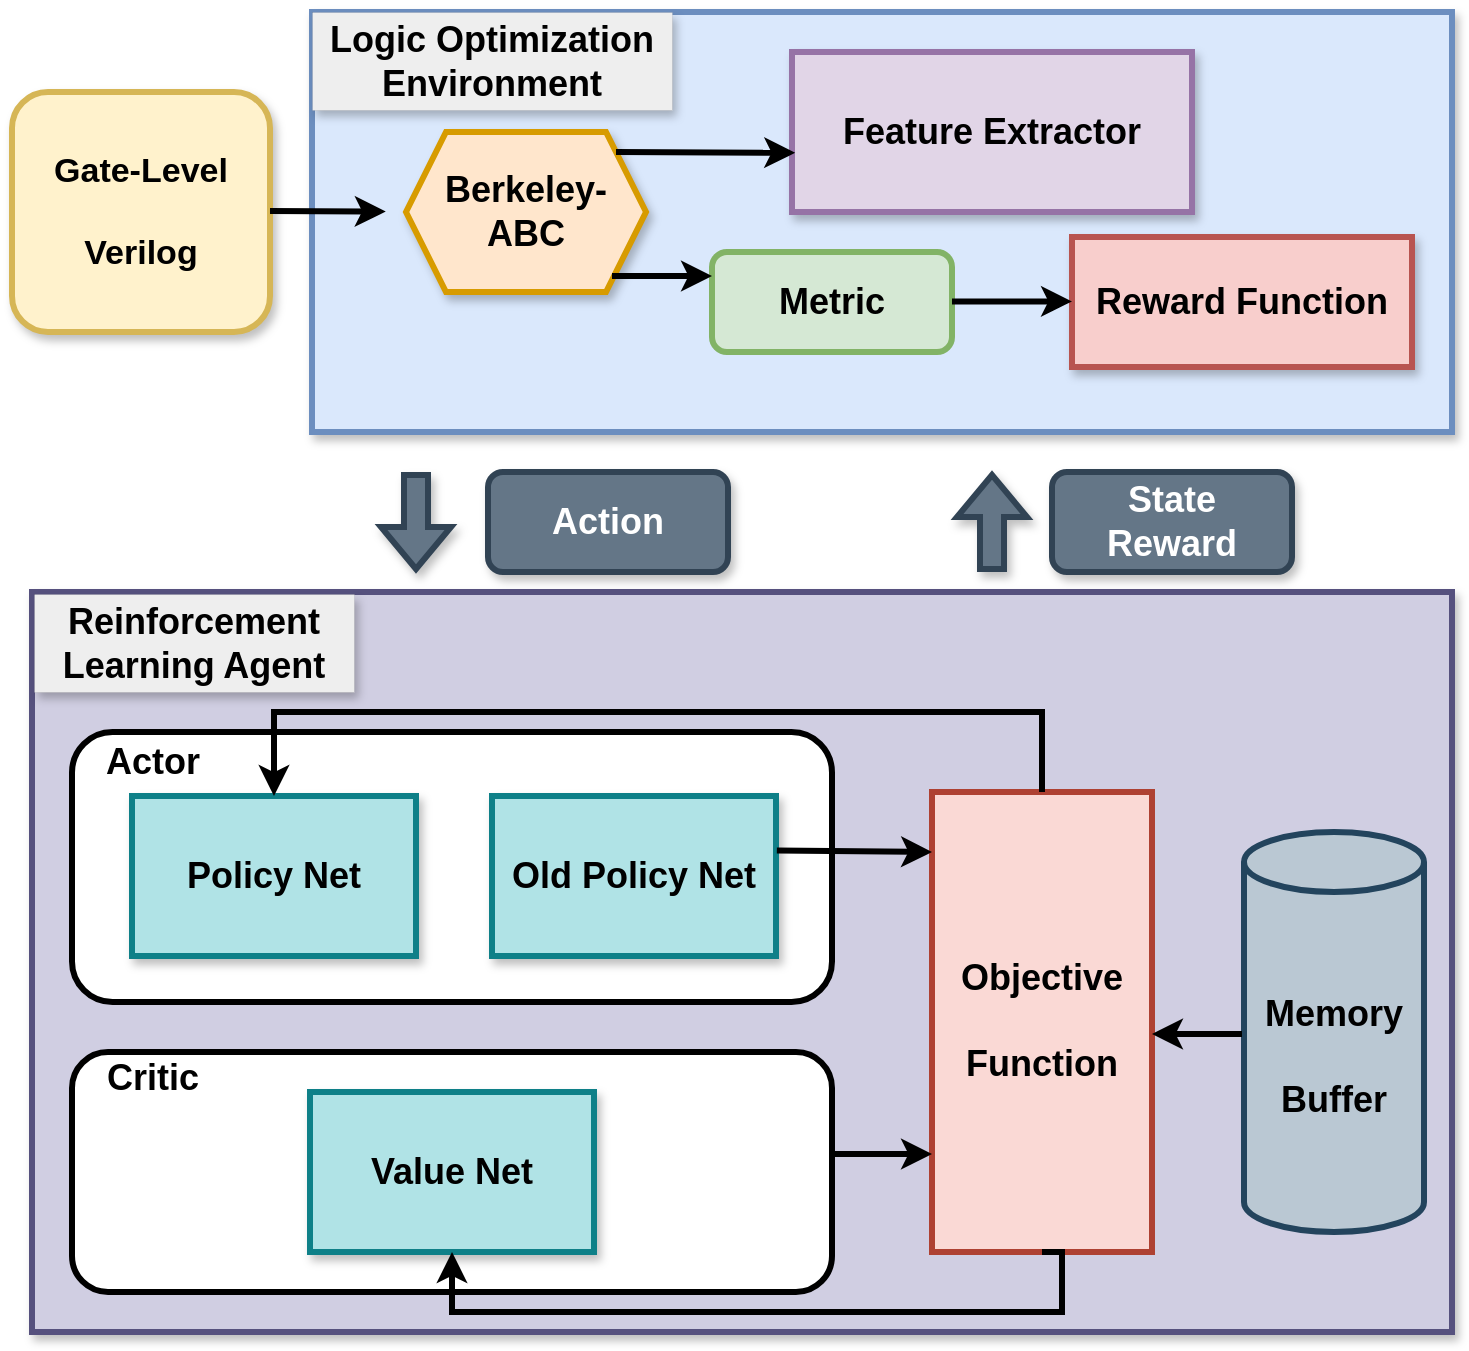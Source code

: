<mxfile version="24.7.6">
  <diagram name="第 1 页" id="y6g35xjj4APtBhoC3D7p">
    <mxGraphModel dx="1585" dy="928" grid="1" gridSize="10" guides="1" tooltips="1" connect="1" arrows="1" fold="1" page="1" pageScale="1" pageWidth="750" pageHeight="700" math="0" shadow="0">
      <root>
        <mxCell id="0" />
        <mxCell id="1" parent="0" />
        <mxCell id="uOctNLvVrp7-WB9e10jX-1" value="&lt;b style=&quot;font-size: 17px;&quot;&gt;&lt;font style=&quot;font-size: 17px;&quot;&gt;Gate-&lt;/font&gt;&lt;/b&gt;&lt;b style=&quot;font-size: 17px; background-color: initial;&quot;&gt;Level&lt;/b&gt;&lt;div style=&quot;font-size: 17px;&quot;&gt;&lt;div&gt;&lt;b&gt;&lt;font style=&quot;font-size: 17px;&quot;&gt;&lt;br&gt;&lt;/font&gt;&lt;/b&gt;&lt;/div&gt;&lt;div&gt;&lt;b&gt;&lt;font style=&quot;font-size: 17px;&quot;&gt;Verilog&lt;/font&gt;&lt;/b&gt;&lt;/div&gt;&lt;/div&gt;" style="rounded=1;whiteSpace=wrap;html=1;fillColor=#fff2cc;strokeColor=#d6b656;strokeWidth=3;shadow=1;" parent="1" vertex="1">
          <mxGeometry x="10" y="50" width="129" height="120" as="geometry" />
        </mxCell>
        <mxCell id="uOctNLvVrp7-WB9e10jX-2" value="" style="rounded=0;whiteSpace=wrap;html=1;fillColor=#dae8fc;strokeColor=#6c8ebf;strokeWidth=3;shadow=1;" parent="1" vertex="1">
          <mxGeometry x="160" y="10" width="570" height="210" as="geometry" />
        </mxCell>
        <mxCell id="uOctNLvVrp7-WB9e10jX-3" value="&lt;b style=&quot;&quot;&gt;&lt;font style=&quot;font-size: 18px;&quot;&gt;Feature Extractor&lt;/font&gt;&lt;/b&gt;" style="rounded=0;whiteSpace=wrap;html=1;fillColor=#e1d5e7;strokeColor=#9673a6;strokeWidth=3;shadow=1;" parent="1" vertex="1">
          <mxGeometry x="400" y="30" width="200" height="80" as="geometry" />
        </mxCell>
        <mxCell id="uOctNLvVrp7-WB9e10jX-4" value="&lt;span style=&quot;font-size: 18px;&quot;&gt;&lt;b&gt;Berkeley-ABC&lt;/b&gt;&lt;/span&gt;" style="shape=hexagon;perimeter=hexagonPerimeter2;whiteSpace=wrap;html=1;fixedSize=1;fillColor=#ffe6cc;strokeColor=#d79b00;strokeWidth=3;shadow=1;rounded=0;" parent="1" vertex="1">
          <mxGeometry x="207" y="70" width="120" height="80" as="geometry" />
        </mxCell>
        <mxCell id="uOctNLvVrp7-WB9e10jX-5" value="&lt;font size=&quot;1&quot; style=&quot;&quot;&gt;&lt;b style=&quot;font-size: 18px;&quot;&gt;Metric&lt;/b&gt;&lt;/font&gt;" style="rounded=1;whiteSpace=wrap;html=1;fillColor=#d5e8d4;strokeColor=#82b366;strokeWidth=3;" parent="1" vertex="1">
          <mxGeometry x="360" y="130" width="120" height="50" as="geometry" />
        </mxCell>
        <mxCell id="uOctNLvVrp7-WB9e10jX-6" value="&lt;b style=&quot;&quot;&gt;&lt;font style=&quot;font-size: 18px;&quot;&gt;Reward Function&lt;/font&gt;&lt;/b&gt;" style="rounded=0;whiteSpace=wrap;html=1;fillColor=#f8cecc;strokeColor=#b85450;strokeWidth=3;shadow=1;" parent="1" vertex="1">
          <mxGeometry x="540" y="122.5" width="170" height="65" as="geometry" />
        </mxCell>
        <mxCell id="uOctNLvVrp7-WB9e10jX-7" value="" style="endArrow=classic;html=1;rounded=0;strokeWidth=3;entryX=-0.004;entryY=0.225;entryDx=0;entryDy=0;entryPerimeter=0;" parent="1" edge="1">
          <mxGeometry width="50" height="50" relative="1" as="geometry">
            <mxPoint x="139" y="109.5" as="sourcePoint" />
            <mxPoint x="196.88" y="109.75" as="targetPoint" />
          </mxGeometry>
        </mxCell>
        <mxCell id="uOctNLvVrp7-WB9e10jX-12" value="" style="endArrow=classic;html=1;rounded=0;strokeWidth=3;entryX=0.008;entryY=0.63;entryDx=0;entryDy=0;entryPerimeter=0;" parent="1" target="uOctNLvVrp7-WB9e10jX-3" edge="1">
          <mxGeometry width="50" height="50" relative="1" as="geometry">
            <mxPoint x="312" y="80" as="sourcePoint" />
            <mxPoint x="360" y="80" as="targetPoint" />
          </mxGeometry>
        </mxCell>
        <mxCell id="uOctNLvVrp7-WB9e10jX-13" value="" style="endArrow=classic;html=1;rounded=0;strokeWidth=3;" parent="1" edge="1">
          <mxGeometry width="50" height="50" relative="1" as="geometry">
            <mxPoint x="310" y="142" as="sourcePoint" />
            <mxPoint x="360" y="142" as="targetPoint" />
          </mxGeometry>
        </mxCell>
        <mxCell id="uOctNLvVrp7-WB9e10jX-14" value="" style="endArrow=classic;html=1;rounded=0;strokeWidth=3;" parent="1" edge="1">
          <mxGeometry width="50" height="50" relative="1" as="geometry">
            <mxPoint x="480" y="154.7" as="sourcePoint" />
            <mxPoint x="540" y="154.7" as="targetPoint" />
          </mxGeometry>
        </mxCell>
        <mxCell id="uOctNLvVrp7-WB9e10jX-16" value="&lt;font size=&quot;1&quot; style=&quot;&quot;&gt;&lt;b style=&quot;font-size: 18px;&quot;&gt;Action&lt;/b&gt;&lt;/font&gt;&lt;span style=&quot;color: rgba(0, 0, 0, 0); font-family: monospace; font-size: 0px; text-align: start; text-wrap: nowrap;&quot;&gt;%3CmxGraphModel%3E%3Croot%3E%3CmxCell%20id%3D%220%22%2F%3E%3CmxCell%20id%3D%221%22%20parent%3D%220%22%2F%3E%3CmxCell%20id%3D%222%22%20value%3D%22%26lt%3Bfont%20size%3D%26quot%3B1%26quot%3B%20style%3D%26quot%3B%26quot%3B%26gt%3B%26lt%3Bb%20style%3D%26quot%3Bfont-size%3A%2018px%3B%26quot%3B%26gt%3BMetric%26lt%3B%2Fb%26gt%3B%26lt%3B%2Ffont%26gt%3B%22%20style%3D%22rounded%3D1%3BwhiteSpace%3Dwrap%3Bhtml%3D1%3BfillColor%3D%23dae8fc%3BstrokeColor%3D%236c8ebf%3BstrokeWidth%3D3%3B%22%20vertex%3D%221%22%20parent%3D%221%22%3E%3CmxGeometry%20x%3D%22340%22%20y%3D%22130%22%20width%3D%22120%22%20height%3D%2250%22%20as%3D%22geometry%22%2F%3E%3C%2FmxCell%3E%3C%2Froot%3E%3C%2FmxGraphModel%3E&lt;/span&gt;" style="rounded=1;whiteSpace=wrap;html=1;fillColor=#647687;strokeColor=#314354;strokeWidth=3;fontColor=#ffffff;shadow=1;" parent="1" vertex="1">
          <mxGeometry x="248" y="240" width="120" height="50" as="geometry" />
        </mxCell>
        <mxCell id="uOctNLvVrp7-WB9e10jX-17" value="&lt;span style=&quot;font-size: 18px;&quot;&gt;&lt;b&gt;State&lt;/b&gt;&lt;/span&gt;&lt;div&gt;&lt;span style=&quot;font-size: 18px;&quot;&gt;&lt;b&gt;Reward&lt;/b&gt;&lt;/span&gt;&lt;/div&gt;" style="rounded=1;whiteSpace=wrap;html=1;fillColor=#647687;strokeColor=#314354;strokeWidth=3;fontColor=#ffffff;shadow=1;" parent="1" vertex="1">
          <mxGeometry x="530" y="240" width="120" height="50" as="geometry" />
        </mxCell>
        <mxCell id="uOctNLvVrp7-WB9e10jX-19" value="" style="shape=flexArrow;endArrow=classic;html=1;rounded=0;strokeWidth=3;fillColor=#647687;strokeColor=#314354;shadow=1;" parent="1" edge="1">
          <mxGeometry width="50" height="50" relative="1" as="geometry">
            <mxPoint x="212" y="240" as="sourcePoint" />
            <mxPoint x="212" y="290" as="targetPoint" />
          </mxGeometry>
        </mxCell>
        <mxCell id="uOctNLvVrp7-WB9e10jX-20" value="" style="shape=flexArrow;endArrow=classic;html=1;rounded=0;strokeWidth=3;fillColor=#647687;strokeColor=#314354;shadow=1;" parent="1" edge="1">
          <mxGeometry width="50" height="50" relative="1" as="geometry">
            <mxPoint x="500" y="290" as="sourcePoint" />
            <mxPoint x="500" y="240" as="targetPoint" />
          </mxGeometry>
        </mxCell>
        <mxCell id="uOctNLvVrp7-WB9e10jX-21" value="" style="rounded=0;whiteSpace=wrap;html=1;fillColor=#d0cee2;strokeColor=#56517e;strokeWidth=3;shadow=1;" parent="1" vertex="1">
          <mxGeometry x="20" y="300" width="710" height="370" as="geometry" />
        </mxCell>
        <mxCell id="uOctNLvVrp7-WB9e10jX-23" value="&lt;font size=&quot;1&quot; style=&quot;&quot;&gt;&lt;b style=&quot;font-size: 18px;&quot;&gt;Reinforcement Learning Agent&lt;/b&gt;&lt;/font&gt;" style="text;html=1;align=center;verticalAlign=middle;whiteSpace=wrap;rounded=0;fillColor=#eeeeee;strokeColor=#36393d;strokeWidth=0;shadow=1;" parent="1" vertex="1">
          <mxGeometry x="21" y="301" width="160" height="49" as="geometry" />
        </mxCell>
        <mxCell id="uOctNLvVrp7-WB9e10jX-24" value="" style="rounded=1;whiteSpace=wrap;html=1;strokeWidth=3;" parent="1" vertex="1">
          <mxGeometry x="40" y="370" width="380" height="135" as="geometry" />
        </mxCell>
        <mxCell id="uOctNLvVrp7-WB9e10jX-27" value="&lt;b style=&quot;&quot;&gt;&lt;font style=&quot;font-size: 18px;&quot;&gt;Policy Net&lt;/font&gt;&lt;/b&gt;" style="rounded=0;whiteSpace=wrap;html=1;fillColor=#b0e3e6;strokeColor=#0e8088;strokeWidth=3;shadow=1;" parent="1" vertex="1">
          <mxGeometry x="70" y="402" width="142" height="80" as="geometry" />
        </mxCell>
        <mxCell id="uOctNLvVrp7-WB9e10jX-28" value="&lt;b style=&quot;&quot;&gt;&lt;font style=&quot;font-size: 18px;&quot;&gt;Old Policy Net&lt;/font&gt;&lt;/b&gt;" style="rounded=0;whiteSpace=wrap;html=1;fillColor=#b0e3e6;strokeColor=#0e8088;strokeWidth=3;shadow=1;" parent="1" vertex="1">
          <mxGeometry x="250" y="402" width="142" height="80" as="geometry" />
        </mxCell>
        <mxCell id="uOctNLvVrp7-WB9e10jX-29" value="&lt;font style=&quot;font-size: 18px;&quot;&gt;&lt;b&gt;Objective&lt;/b&gt;&lt;/font&gt;&lt;div style=&quot;font-size: 18px;&quot;&gt;&lt;font style=&quot;font-size: 18px;&quot;&gt;&lt;b&gt;&lt;br&gt;&lt;/b&gt;&lt;/font&gt;&lt;/div&gt;&lt;div style=&quot;font-size: 18px;&quot;&gt;&lt;font style=&quot;font-size: 18px;&quot;&gt;&lt;b&gt;Function&lt;/b&gt;&lt;/font&gt;&lt;/div&gt;" style="rounded=0;whiteSpace=wrap;html=1;fillColor=#fad9d5;strokeColor=#ae4132;strokeWidth=3;" parent="1" vertex="1">
          <mxGeometry x="470" y="400" width="110" height="230" as="geometry" />
        </mxCell>
        <mxCell id="uOctNLvVrp7-WB9e10jX-30" value="" style="rounded=1;whiteSpace=wrap;html=1;strokeWidth=3;" parent="1" vertex="1">
          <mxGeometry x="40" y="530" width="380" height="120" as="geometry" />
        </mxCell>
        <mxCell id="uOctNLvVrp7-WB9e10jX-31" value="&lt;b style=&quot;&quot;&gt;&lt;font style=&quot;font-size: 18px;&quot;&gt;Value Net&lt;/font&gt;&lt;/b&gt;" style="rounded=0;whiteSpace=wrap;html=1;fillColor=#b0e3e6;strokeColor=#0e8088;strokeWidth=3;shadow=1;" parent="1" vertex="1">
          <mxGeometry x="159" y="550" width="142" height="80" as="geometry" />
        </mxCell>
        <mxCell id="uOctNLvVrp7-WB9e10jX-32" value="&lt;font style=&quot;font-size: 18px;&quot;&gt;&lt;b&gt;Memory&lt;/b&gt;&lt;/font&gt;&lt;div style=&quot;font-size: 18px;&quot;&gt;&lt;font style=&quot;font-size: 18px;&quot;&gt;&lt;b&gt;&lt;br&gt;&lt;/b&gt;&lt;/font&gt;&lt;/div&gt;&lt;div style=&quot;font-size: 18px;&quot;&gt;&lt;font style=&quot;font-size: 18px;&quot;&gt;&lt;b&gt;Buffer&lt;/b&gt;&lt;/font&gt;&lt;/div&gt;" style="shape=cylinder3;whiteSpace=wrap;html=1;boundedLbl=1;backgroundOutline=1;size=15;fillColor=#bac8d3;strokeColor=#23445d;strokeWidth=3;" parent="1" vertex="1">
          <mxGeometry x="626" y="420" width="90" height="200" as="geometry" />
        </mxCell>
        <mxCell id="uOctNLvVrp7-WB9e10jX-33" value="&lt;span style=&quot;font-size: 18px;&quot;&gt;&lt;b&gt;Actor&lt;/b&gt;&lt;/span&gt;" style="text;html=1;align=center;verticalAlign=middle;whiteSpace=wrap;rounded=0;" parent="1" vertex="1">
          <mxGeometry x="40" y="370" width="81" height="30" as="geometry" />
        </mxCell>
        <mxCell id="uOctNLvVrp7-WB9e10jX-34" value="&lt;span style=&quot;font-size: 18px;&quot;&gt;&lt;b&gt;Critic&lt;/b&gt;&lt;/span&gt;" style="text;html=1;align=center;verticalAlign=middle;whiteSpace=wrap;rounded=0;" parent="1" vertex="1">
          <mxGeometry x="40" y="528" width="81" height="30" as="geometry" />
        </mxCell>
        <mxCell id="uOctNLvVrp7-WB9e10jX-35" value="" style="endArrow=classic;html=1;rounded=0;strokeWidth=3;entryX=-0.004;entryY=0.225;entryDx=0;entryDy=0;entryPerimeter=0;exitX=1.003;exitY=0.341;exitDx=0;exitDy=0;exitPerimeter=0;" parent="1" source="uOctNLvVrp7-WB9e10jX-28" edge="1">
          <mxGeometry width="50" height="50" relative="1" as="geometry">
            <mxPoint x="422" y="430" as="sourcePoint" />
            <mxPoint x="470" y="430" as="targetPoint" />
          </mxGeometry>
        </mxCell>
        <mxCell id="uOctNLvVrp7-WB9e10jX-36" value="" style="endArrow=classic;html=1;rounded=0;strokeWidth=3;entryX=-0.004;entryY=0.225;entryDx=0;entryDy=0;entryPerimeter=0;" parent="1" edge="1">
          <mxGeometry width="50" height="50" relative="1" as="geometry">
            <mxPoint x="420" y="581" as="sourcePoint" />
            <mxPoint x="470" y="581" as="targetPoint" />
          </mxGeometry>
        </mxCell>
        <mxCell id="uOctNLvVrp7-WB9e10jX-37" value="" style="endArrow=classic;html=1;rounded=0;strokeWidth=3;exitX=0.5;exitY=0;exitDx=0;exitDy=0;edgeStyle=orthogonalEdgeStyle;" parent="1" source="uOctNLvVrp7-WB9e10jX-29" target="uOctNLvVrp7-WB9e10jX-27" edge="1">
          <mxGeometry width="50" height="50" relative="1" as="geometry">
            <mxPoint x="402" y="439" as="sourcePoint" />
            <mxPoint x="480" y="440" as="targetPoint" />
            <Array as="points">
              <mxPoint x="525" y="360" />
              <mxPoint x="141" y="360" />
            </Array>
          </mxGeometry>
        </mxCell>
        <mxCell id="uOctNLvVrp7-WB9e10jX-38" value="" style="endArrow=classic;html=1;rounded=0;strokeWidth=3;exitX=0.5;exitY=1;exitDx=0;exitDy=0;edgeStyle=orthogonalEdgeStyle;entryX=0.5;entryY=1;entryDx=0;entryDy=0;" parent="1" source="uOctNLvVrp7-WB9e10jX-29" target="uOctNLvVrp7-WB9e10jX-31" edge="1">
          <mxGeometry width="50" height="50" relative="1" as="geometry">
            <mxPoint x="535" y="410" as="sourcePoint" />
            <mxPoint x="151" y="412" as="targetPoint" />
            <Array as="points">
              <mxPoint x="535" y="630" />
              <mxPoint x="535" y="660" />
              <mxPoint x="230" y="660" />
            </Array>
          </mxGeometry>
        </mxCell>
        <mxCell id="uOctNLvVrp7-WB9e10jX-39" value="" style="endArrow=classic;html=1;rounded=0;strokeWidth=3;entryX=-0.004;entryY=0.225;entryDx=0;entryDy=0;entryPerimeter=0;" parent="1" edge="1">
          <mxGeometry width="50" height="50" relative="1" as="geometry">
            <mxPoint x="625" y="521" as="sourcePoint" />
            <mxPoint x="580" y="521" as="targetPoint" />
          </mxGeometry>
        </mxCell>
        <mxCell id="Z6-IWBhORdnSb49iaQ7a-1" value="&lt;b style=&quot;font-size: 18px;&quot;&gt;Logic Optimization&lt;/b&gt;&lt;div&gt;&lt;font size=&quot;1&quot;&gt;&lt;b style=&quot;font-size: 18px;&quot;&gt;Environment&lt;/b&gt;&lt;/font&gt;&lt;/div&gt;" style="text;html=1;align=center;verticalAlign=middle;whiteSpace=wrap;rounded=0;fillColor=#eeeeee;strokeColor=#36393d;strokeWidth=0;shadow=1;" vertex="1" parent="1">
          <mxGeometry x="160" y="10" width="180" height="49" as="geometry" />
        </mxCell>
      </root>
    </mxGraphModel>
  </diagram>
</mxfile>
